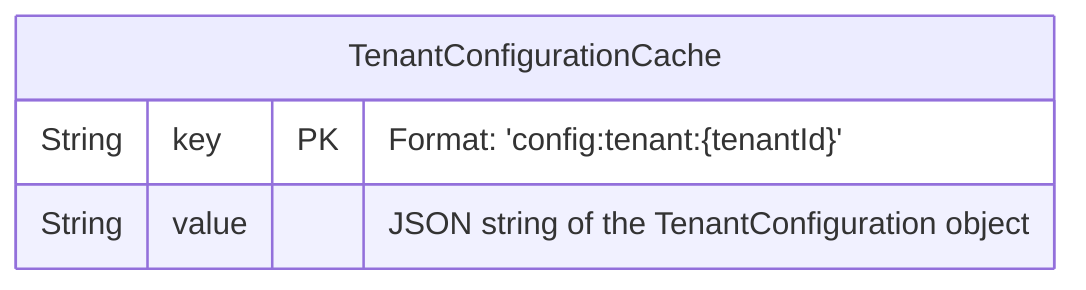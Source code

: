 erDiagram
    TenantConfigurationCache {
        String key PK "Format: 'config:tenant:{tenantId}'"
        String value "JSON string of the TenantConfiguration object"
    }